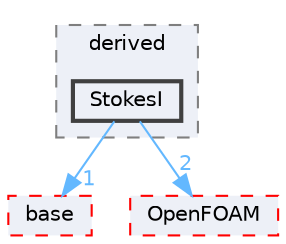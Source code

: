 digraph "src/waveModels/waveGenerationModels/derived/StokesI"
{
 // LATEX_PDF_SIZE
  bgcolor="transparent";
  edge [fontname=Helvetica,fontsize=10,labelfontname=Helvetica,labelfontsize=10];
  node [fontname=Helvetica,fontsize=10,shape=box,height=0.2,width=0.4];
  compound=true
  subgraph clusterdir_0d5b02f5e377897adf99f293bf94aa3d {
    graph [ bgcolor="#edf0f7", pencolor="grey50", label="derived", fontname=Helvetica,fontsize=10 style="filled,dashed", URL="dir_0d5b02f5e377897adf99f293bf94aa3d.html",tooltip=""]
  dir_6cb06675edd90ab3dcdb430887a80510 [label="StokesI", fillcolor="#edf0f7", color="grey25", style="filled,bold", URL="dir_6cb06675edd90ab3dcdb430887a80510.html",tooltip=""];
  }
  dir_8b3e8305750f57279d38dda6619c99cf [label="base", fillcolor="#edf0f7", color="red", style="filled,dashed", URL="dir_8b3e8305750f57279d38dda6619c99cf.html",tooltip=""];
  dir_c5473ff19b20e6ec4dfe5c310b3778a8 [label="OpenFOAM", fillcolor="#edf0f7", color="red", style="filled,dashed", URL="dir_c5473ff19b20e6ec4dfe5c310b3778a8.html",tooltip=""];
  dir_6cb06675edd90ab3dcdb430887a80510->dir_8b3e8305750f57279d38dda6619c99cf [headlabel="1", labeldistance=1.5 headhref="dir_003781_000198.html" href="dir_003781_000198.html" color="steelblue1" fontcolor="steelblue1"];
  dir_6cb06675edd90ab3dcdb430887a80510->dir_c5473ff19b20e6ec4dfe5c310b3778a8 [headlabel="2", labeldistance=1.5 headhref="dir_003781_002695.html" href="dir_003781_002695.html" color="steelblue1" fontcolor="steelblue1"];
}
